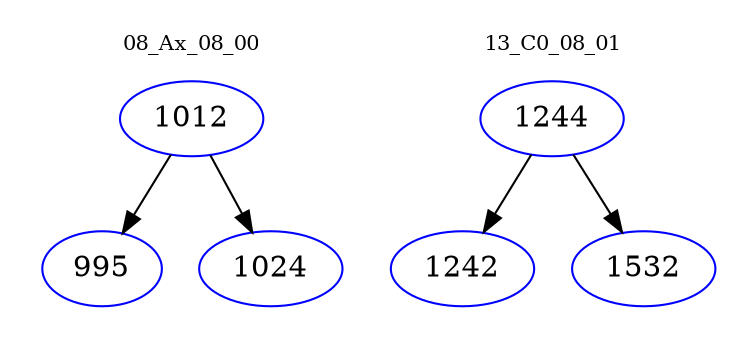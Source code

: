 digraph{
subgraph cluster_0 {
color = white
label = "08_Ax_08_00";
fontsize=10;
T0_1012 [label="1012", color="blue"]
T0_1012 -> T0_995 [color="black"]
T0_995 [label="995", color="blue"]
T0_1012 -> T0_1024 [color="black"]
T0_1024 [label="1024", color="blue"]
}
subgraph cluster_1 {
color = white
label = "13_C0_08_01";
fontsize=10;
T1_1244 [label="1244", color="blue"]
T1_1244 -> T1_1242 [color="black"]
T1_1242 [label="1242", color="blue"]
T1_1244 -> T1_1532 [color="black"]
T1_1532 [label="1532", color="blue"]
}
}
